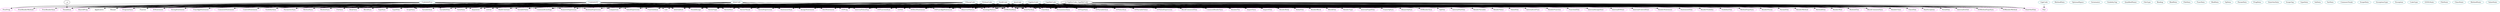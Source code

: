 digraph gool{
CSharpCode	[shape=oval, color=turquoise4, label="CSharpCode"];
CppCode	[shape=oval, color=turquoise4, label="CppCode"];
MethodData	[shape=oval, color=turquoise4, label="MethodData"];
CppSrcCode	[shape=oval, color=turquoise4, label="CppSrcCode"];
CppHdrCode	[shape=oval, color=turquoise4, label="CppHdrCode"];
JavaCode	[shape=oval, color=turquoise4, label="JavaCode"];
JuliaCode	[shape=oval, color=turquoise4, label="JuliaCode"];
OptionalSpace	[shape=oval, color=turquoise4, label="OptionalSpace"];
PythonCode	[shape=oval, color=turquoise4, label="PythonCode"];
SwiftCode	[shape=oval, color=turquoise4, label="SwiftCode"];
Terminator	[shape=oval, color=turquoise4, label="Terminator"];
VisibilityTag	[shape=oval, color=turquoise4, label="VisibilityTag"];
QualifiedName	[shape=oval, color=turquoise4, label="QualifiedName"];
FileType	[shape=oval, color=turquoise4, label="FileType"];
Binding	[shape=oval, color=turquoise4, label="Binding"];
BindData	[shape=oval, color=turquoise4, label="BindData"];
FileData	[shape=oval, color=turquoise4, label="FileData"];
FuncData	[shape=oval, color=turquoise4, label="FuncData"];
ModData	[shape=oval, color=turquoise4, label="ModData"];
OpData	[shape=oval, color=turquoise4, label="OpData"];
ParamData	[shape=oval, color=turquoise4, label="ParamData"];
ProgData	[shape=oval, color=turquoise4, label="ProgData"];
StateVarData	[shape=oval, color=turquoise4, label="StateVarData"];
ScopeTag	[shape=oval, color=turquoise4, label="ScopeTag"];
TypeData	[shape=oval, color=turquoise4, label="TypeData"];
ValData	[shape=oval, color=turquoise4, label="ValData"];
VarData	[shape=oval, color=turquoise4, label="VarData"];
CommonThunk	[shape=oval, color=turquoise4, label="CommonThunk"];
MethodData	[shape=oval, color=turquoise4, label="MethodData"];
ScopeData	[shape=oval, color=turquoise4, label="ScopeData"];
ExceptionType	[shape=oval, color=turquoise4, label="ExceptionType"];
Exception	[shape=oval, color=turquoise4, label="Exception"];
CodeInfoOO	[shape=oval, color=turquoise4, label="CodeInfoOO"];
CodeInfoProc	[shape=oval, color=turquoise4, label="CodeInfoProc"];
CodeType	[shape=oval, color=turquoise4, label="CodeType"];
GOOLState	[shape=oval, color=turquoise4, label="GOOLState"];
FileState	[shape=oval, color=turquoise4, label="FileState"];
ClassState	[shape=oval, color=turquoise4, label="ClassState"];
MethodState	[shape=oval, color=turquoise4, label="MethodState"];
ValueState	[shape=oval, color=turquoise4, label="ValueState"];
Functor	[shape=oval, color=pink, label="Functor"];
Applicative	[shape=oval, color=pink, label="Applicative"];
Monad	[shape=oval, color=pink, label="Monad"];
SharedProg	[shape=oval, color=pink, label="SharedProg"];
OOProg	[shape=oval, color=pink, label="OOProg"];
ProgramSym	[shape=oval, color=pink, label="ProgramSym"];
CommonRenderSym	[shape=oval, color=pink, label="CommonRenderSym"];
OORenderSym	[shape=oval, color=pink, label="OORenderSym"];
FileSym	[shape=oval, color=pink, label="FileSym"];
RenderFile	[shape=oval, color=pink, label="RenderFile"];
ImportSym	[shape=oval, color=pink, label="ImportSym"];
ImportElim	[shape=oval, color=pink, label="ImportElim"];
PermanenceSym	[shape=oval, color=pink, label="PermanenceSym"];
PermElim	[shape=oval, color=pink, label="PermElim"];
BodySym	[shape=oval, color=pink, label="BodySym"];
RenderBody	[shape=oval, color=pink, label="RenderBody"];
BodyElim	[shape=oval, color=pink, label="BodyElim"];
BlockSym	[shape=oval, color=pink, label="BlockSym"];
RenderBlock	[shape=oval, color=pink, label="RenderBlock"];
BlockElim	[shape=oval, color=pink, label="BlockElim"];
TypeSym	[shape=oval, color=pink, label="TypeSym"];
OOTypeSym	[shape=oval, color=pink, label="OOTypeSym"];
TypeElim	[shape=oval, color=pink, label="TypeElim"];
RenderType	[shape=oval, color=pink, label="RenderType"];
InternalTypeElim	[shape=oval, color=pink, label="InternalTypeElim"];
UnaryOpSym	[shape=oval, color=pink, label="UnaryOpSym"];
BinaryOpSym	[shape=oval, color=pink, label="BinaryOpSym"];
OpElim	[shape=oval, color=pink, label="OpElim"];
ScopeSym	[shape=oval, color=pink, label="ScopeSym"];
VariableSym	[shape=oval, color=pink, label="VariableSym"];
OOVariableSym	[shape=oval, color=pink, label="OOVariableSym"];
VariableElim	[shape=oval, color=pink, label="VariableElim"];
InternalVarElim	[shape=oval, color=pink, label="InternalVarElim"];
RenderVariable	[shape=oval, color=pink, label="RenderVariable"];
ValueSym	[shape=oval, color=pink, label="ValueSym"];
OOValueSym	[shape=oval, color=pink, label="OOValueSym"];
Argument	[shape=oval, color=pink, label="Argument"];
Literal	[shape=oval, color=pink, label="Literal"];
MathConstant	[shape=oval, color=pink, label="MathConstant"];
VariableValue	[shape=oval, color=pink, label="VariableValue"];
OOVariableValue	[shape=oval, color=pink, label="OOVariableValue"];
CommandLineArgs	[shape=oval, color=pink, label="CommandLineArgs"];
NumericExpression	[shape=oval, color=pink, label="NumericExpression"];
BooleanExpression	[shape=oval, color=pink, label="BooleanExpression"];
Comparison	[shape=oval, color=pink, label="Comparison"];
ValueExpression	[shape=oval, color=pink, label="ValueExpression"];
OOValueExpression	[shape=oval, color=pink, label="OOValueExpression"];
RenderValue	[shape=oval, color=pink, label="RenderValue"];
ValueElim	[shape=oval, color=pink, label="ValueElim"];
InternalValueExp	[shape=oval, color=pink, label="InternalValueExp"];
FunctionSym	[shape=oval, color=pink, label="FunctionSym"];
OOFunctionSym	[shape=oval, color=pink, label="OOFunctionSym"];
GetSet	[shape=oval, color=pink, label="GetSet"];
List	[shape=oval, color=pink, label="List"];
InternalList	[shape=oval, color=pink, label="InternalList"];
InternalGetSet	[shape=oval, color=pink, label="InternalGetSet"];
InternalListFunc	[shape=oval, color=pink, label="InternalListFunc"];
ThunkSym	[shape=oval, color=pink, label="ThunkSym"];
ThunkAssign	[shape=oval, color=pink, label="ThunkAssign"];
VectorType	[shape=oval, color=pink, label="VectorType"];
VectorDecl	[shape=oval, color=pink, label="VectorDecl"];
VectorThunk	[shape=oval, color=pink, label="VectorThunk"];
VectorExpression	[shape=oval, color=pink, label="VectorExpression"];
RenderFunction	[shape=oval, color=pink, label="RenderFunction"];
FunctionElim	[shape=oval, color=pink, label="FunctionElim"];
InternalAssignStmt	[shape=oval, color=pink, label="InternalAssignStmt"];
InternalIOStmt	[shape=oval, color=pink, label="InternalIOStmt"];
InternalControlStmt	[shape=oval, color=pink, label="InternalControlStmt"];
RenderStatement	[shape=oval, color=pink, label="RenderStatement"];
StatementElim	[shape=oval, color=pink, label="StatementElim"];
StatementSym	[shape=oval, color=pink, label="StatementSym"];
AssignStatement	[shape=oval, color=pink, label="AssignStatement"];
DeclStatement	[shape=oval, color=pink, label="DeclStatement"];
OODeclStatement	[shape=oval, color=pink, label="OODeclStatement"];
IOStatement	[shape=oval, color=pink, label="IOStatement"];
StringStatement	[shape=oval, color=pink, label="StringStatement"];
FuncAppStatement	[shape=oval, color=pink, label="FuncAppStatement"];
OOFuncAppStatement	[shape=oval, color=pink, label="OOFuncAppStatement"];
CommentStatement	[shape=oval, color=pink, label="CommentStatement"];
ControlStatement	[shape=oval, color=pink, label="ControlStatement"];
ObserverPattern	[shape=oval, color=pink, label="ObserverPattern"];
StrategyPattern	[shape=oval, color=pink, label="StrategyPattern"];
VisibilitySym	[shape=oval, color=pink, label="VisibilitySym"];
RenderVisibility	[shape=oval, color=pink, label="RenderVisibility"];
VisibilityElim	[shape=oval, color=pink, label="VisibilityElim"];
MethodTypeSym	[shape=oval, color=pink, label="MethodTypeSym"];
OOMethodTypeSym	[shape=oval, color=pink, label="OOMethodTypeSym"];
ParameterSym	[shape=oval, color=pink, label="ParameterSym"];
RenderParam	[shape=oval, color=pink, label="RenderParam"];
ParamElim	[shape=oval, color=pink, label="ParamElim"];
MethodSym	[shape=oval, color=pink, label="MethodSym"];
OOMethodSym	[shape=oval, color=pink, label="OOMethodSym"];
RenderMethod	[shape=oval, color=pink, label="RenderMethod"];
OORenderMethod	[shape=oval, color=pink, label="OORenderMethod"];
MethodElim	[shape=oval, color=pink, label="MethodElim"];
StateVarSym	[shape=oval, color=pink, label="StateVarSym"];
StateVarElim	[shape=oval, color=pink, label="StateVarElim"];
ClassSym	[shape=oval, color=pink, label="ClassSym"];
RenderClass	[shape=oval, color=pink, label="RenderClass"];
ClassElim	[shape=oval, color=pink, label="ClassElim"];
ModuleSym	[shape=oval, color=pink, label="ModuleSym"];
RenderMod	[shape=oval, color=pink, label="RenderMod"];
ModuleElim	[shape=oval, color=pink, label="ModuleElim"];
BlockCommentSym	[shape=oval, color=pink, label="BlockCommentSym"];
BlockCommentElim	[shape=oval, color=pink, label="BlockCommentElim"];
Pair	[shape=oval, color=pink, label="Pair"];
SharedProg	[shape=oval, color=pink, label="SharedProg"];
OOProg	[shape=oval, color=pink, label="OOProg"];
ProgramSym	[shape=oval, color=pink, label="ProgramSym"];
CommonRenderSym	[shape=oval, color=pink, label="CommonRenderSym"];
FileSym	[shape=oval, color=pink, label="FileSym"];
RenderFile	[shape=oval, color=pink, label="RenderFile"];
ImportSym	[shape=oval, color=pink, label="ImportSym"];
ImportElim	[shape=oval, color=pink, label="ImportElim"];
PermanenceSym	[shape=oval, color=pink, label="PermanenceSym"];
PermElim	[shape=oval, color=pink, label="PermElim"];
BodySym	[shape=oval, color=pink, label="BodySym"];
RenderBody	[shape=oval, color=pink, label="RenderBody"];
BodyElim	[shape=oval, color=pink, label="BodyElim"];
BlockSym	[shape=oval, color=pink, label="BlockSym"];
RenderBlock	[shape=oval, color=pink, label="RenderBlock"];
BlockElim	[shape=oval, color=pink, label="BlockElim"];
TypeSym	[shape=oval, color=pink, label="TypeSym"];
OOTypeSym	[shape=oval, color=pink, label="OOTypeSym"];
TypeElim	[shape=oval, color=pink, label="TypeElim"];
RenderType	[shape=oval, color=pink, label="RenderType"];
InternalTypeElim	[shape=oval, color=pink, label="InternalTypeElim"];
UnaryOpSym	[shape=oval, color=pink, label="UnaryOpSym"];
BinaryOpSym	[shape=oval, color=pink, label="BinaryOpSym"];
OpElim	[shape=oval, color=pink, label="OpElim"];
ScopeSym	[shape=oval, color=pink, label="ScopeSym"];
VariableSym	[shape=oval, color=pink, label="VariableSym"];
OOVariableSym	[shape=oval, color=pink, label="OOVariableSym"];
VariableElim	[shape=oval, color=pink, label="VariableElim"];
InternalVarElim	[shape=oval, color=pink, label="InternalVarElim"];
RenderVariable	[shape=oval, color=pink, label="RenderVariable"];
ValueSym	[shape=oval, color=pink, label="ValueSym"];
OOValueSym	[shape=oval, color=pink, label="OOValueSym"];
Argument	[shape=oval, color=pink, label="Argument"];
Literal	[shape=oval, color=pink, label="Literal"];
MathConstant	[shape=oval, color=pink, label="MathConstant"];
VariableValue	[shape=oval, color=pink, label="VariableValue"];
OOVariableValue	[shape=oval, color=pink, label="OOVariableValue"];
CommandLineArgs	[shape=oval, color=pink, label="CommandLineArgs"];
NumericExpression	[shape=oval, color=pink, label="NumericExpression"];
BooleanExpression	[shape=oval, color=pink, label="BooleanExpression"];
Comparison	[shape=oval, color=pink, label="Comparison"];
ValueExpression	[shape=oval, color=pink, label="ValueExpression"];
OOValueExpression	[shape=oval, color=pink, label="OOValueExpression"];
RenderValue	[shape=oval, color=pink, label="RenderValue"];
ValueElim	[shape=oval, color=pink, label="ValueElim"];
InternalValueExp	[shape=oval, color=pink, label="InternalValueExp"];
FunctionSym	[shape=oval, color=pink, label="FunctionSym"];
OOFunctionSym	[shape=oval, color=pink, label="OOFunctionSym"];
GetSet	[shape=oval, color=pink, label="GetSet"];
List	[shape=oval, color=pink, label="List"];
InternalList	[shape=oval, color=pink, label="InternalList"];
InternalGetSet	[shape=oval, color=pink, label="InternalGetSet"];
InternalListFunc	[shape=oval, color=pink, label="InternalListFunc"];
ThunkSym	[shape=oval, color=pink, label="ThunkSym"];
ThunkAssign	[shape=oval, color=pink, label="ThunkAssign"];
VectorType	[shape=oval, color=pink, label="VectorType"];
VectorDecl	[shape=oval, color=pink, label="VectorDecl"];
VectorThunk	[shape=oval, color=pink, label="VectorThunk"];
VectorExpression	[shape=oval, color=pink, label="VectorExpression"];
RenderFunction	[shape=oval, color=pink, label="RenderFunction"];
FunctionElim	[shape=oval, color=pink, label="FunctionElim"];
InternalAssignStmt	[shape=oval, color=pink, label="InternalAssignStmt"];
InternalIOStmt	[shape=oval, color=pink, label="InternalIOStmt"];
InternalControlStmt	[shape=oval, color=pink, label="InternalControlStmt"];
RenderStatement	[shape=oval, color=pink, label="RenderStatement"];
StatementElim	[shape=oval, color=pink, label="StatementElim"];
StatementSym	[shape=oval, color=pink, label="StatementSym"];
AssignStatement	[shape=oval, color=pink, label="AssignStatement"];
DeclStatement	[shape=oval, color=pink, label="DeclStatement"];
OODeclStatement	[shape=oval, color=pink, label="OODeclStatement"];
IOStatement	[shape=oval, color=pink, label="IOStatement"];
StringStatement	[shape=oval, color=pink, label="StringStatement"];
FuncAppStatement	[shape=oval, color=pink, label="FuncAppStatement"];
OOFuncAppStatement	[shape=oval, color=pink, label="OOFuncAppStatement"];
CommentStatement	[shape=oval, color=pink, label="CommentStatement"];
ControlStatement	[shape=oval, color=pink, label="ControlStatement"];
ObserverPattern	[shape=oval, color=pink, label="ObserverPattern"];
StrategyPattern	[shape=oval, color=pink, label="StrategyPattern"];
VisibilitySym	[shape=oval, color=pink, label="VisibilitySym"];
RenderVisibility	[shape=oval, color=pink, label="RenderVisibility"];
VisibilityElim	[shape=oval, color=pink, label="VisibilityElim"];
MethodTypeSym	[shape=oval, color=pink, label="MethodTypeSym"];
OOMethodTypeSym	[shape=oval, color=pink, label="OOMethodTypeSym"];
ParameterSym	[shape=oval, color=pink, label="ParameterSym"];
RenderParam	[shape=oval, color=pink, label="RenderParam"];
ParamElim	[shape=oval, color=pink, label="ParamElim"];
MethodSym	[shape=oval, color=pink, label="MethodSym"];
OOMethodSym	[shape=oval, color=pink, label="OOMethodSym"];
RenderMethod	[shape=oval, color=pink, label="RenderMethod"];
OORenderMethod	[shape=oval, color=pink, label="OORenderMethod"];
MethodElim	[shape=oval, color=pink, label="MethodElim"];
StateVarSym	[shape=oval, color=pink, label="StateVarSym"];
StateVarElim	[shape=oval, color=pink, label="StateVarElim"];
ClassSym	[shape=oval, color=pink, label="ClassSym"];
RenderClass	[shape=oval, color=pink, label="RenderClass"];
ClassElim	[shape=oval, color=pink, label="ClassElim"];
ModuleSym	[shape=oval, color=pink, label="ModuleSym"];
RenderMod	[shape=oval, color=pink, label="RenderMod"];
ModuleElim	[shape=oval, color=pink, label="ModuleElim"];
BlockCommentSym	[shape=oval, color=pink, label="BlockCommentSym"];
BlockCommentElim	[shape=oval, color=pink, label="BlockCommentElim"];
Functor	[shape=oval, color=pink, label="Functor"];
Applicative	[shape=oval, color=pink, label="Applicative"];
Monad	[shape=oval, color=pink, label="Monad"];
OORenderSym	[shape=oval, color=pink, label="OORenderSym"];
Functor	[shape=oval, color=pink, label="Functor"];
Applicative	[shape=oval, color=pink, label="Applicative"];
Monad	[shape=oval, color=pink, label="Monad"];
SharedProg	[shape=oval, color=pink, label="SharedProg"];
OOProg	[shape=oval, color=pink, label="OOProg"];
ProgramSym	[shape=oval, color=pink, label="ProgramSym"];
CommonRenderSym	[shape=oval, color=pink, label="CommonRenderSym"];
OORenderSym	[shape=oval, color=pink, label="OORenderSym"];
FileSym	[shape=oval, color=pink, label="FileSym"];
RenderFile	[shape=oval, color=pink, label="RenderFile"];
ImportSym	[shape=oval, color=pink, label="ImportSym"];
ImportElim	[shape=oval, color=pink, label="ImportElim"];
PermanenceSym	[shape=oval, color=pink, label="PermanenceSym"];
PermElim	[shape=oval, color=pink, label="PermElim"];
BodySym	[shape=oval, color=pink, label="BodySym"];
RenderBody	[shape=oval, color=pink, label="RenderBody"];
BodyElim	[shape=oval, color=pink, label="BodyElim"];
BlockSym	[shape=oval, color=pink, label="BlockSym"];
RenderBlock	[shape=oval, color=pink, label="RenderBlock"];
BlockElim	[shape=oval, color=pink, label="BlockElim"];
TypeSym	[shape=oval, color=pink, label="TypeSym"];
OOTypeSym	[shape=oval, color=pink, label="OOTypeSym"];
TypeElim	[shape=oval, color=pink, label="TypeElim"];
RenderType	[shape=oval, color=pink, label="RenderType"];
InternalTypeElim	[shape=oval, color=pink, label="InternalTypeElim"];
UnaryOpSym	[shape=oval, color=pink, label="UnaryOpSym"];
BinaryOpSym	[shape=oval, color=pink, label="BinaryOpSym"];
OpElim	[shape=oval, color=pink, label="OpElim"];
ScopeSym	[shape=oval, color=pink, label="ScopeSym"];
VariableSym	[shape=oval, color=pink, label="VariableSym"];
OOVariableSym	[shape=oval, color=pink, label="OOVariableSym"];
VariableElim	[shape=oval, color=pink, label="VariableElim"];
InternalVarElim	[shape=oval, color=pink, label="InternalVarElim"];
RenderVariable	[shape=oval, color=pink, label="RenderVariable"];
ValueSym	[shape=oval, color=pink, label="ValueSym"];
OOValueSym	[shape=oval, color=pink, label="OOValueSym"];
Argument	[shape=oval, color=pink, label="Argument"];
Literal	[shape=oval, color=pink, label="Literal"];
MathConstant	[shape=oval, color=pink, label="MathConstant"];
VariableValue	[shape=oval, color=pink, label="VariableValue"];
OOVariableValue	[shape=oval, color=pink, label="OOVariableValue"];
CommandLineArgs	[shape=oval, color=pink, label="CommandLineArgs"];
NumericExpression	[shape=oval, color=pink, label="NumericExpression"];
BooleanExpression	[shape=oval, color=pink, label="BooleanExpression"];
Comparison	[shape=oval, color=pink, label="Comparison"];
ValueExpression	[shape=oval, color=pink, label="ValueExpression"];
OOValueExpression	[shape=oval, color=pink, label="OOValueExpression"];
RenderValue	[shape=oval, color=pink, label="RenderValue"];
ValueElim	[shape=oval, color=pink, label="ValueElim"];
InternalValueExp	[shape=oval, color=pink, label="InternalValueExp"];
FunctionSym	[shape=oval, color=pink, label="FunctionSym"];
OOFunctionSym	[shape=oval, color=pink, label="OOFunctionSym"];
GetSet	[shape=oval, color=pink, label="GetSet"];
List	[shape=oval, color=pink, label="List"];
InternalList	[shape=oval, color=pink, label="InternalList"];
InternalGetSet	[shape=oval, color=pink, label="InternalGetSet"];
InternalListFunc	[shape=oval, color=pink, label="InternalListFunc"];
ThunkSym	[shape=oval, color=pink, label="ThunkSym"];
ThunkAssign	[shape=oval, color=pink, label="ThunkAssign"];
VectorType	[shape=oval, color=pink, label="VectorType"];
VectorDecl	[shape=oval, color=pink, label="VectorDecl"];
VectorThunk	[shape=oval, color=pink, label="VectorThunk"];
VectorExpression	[shape=oval, color=pink, label="VectorExpression"];
RenderFunction	[shape=oval, color=pink, label="RenderFunction"];
FunctionElim	[shape=oval, color=pink, label="FunctionElim"];
InternalAssignStmt	[shape=oval, color=pink, label="InternalAssignStmt"];
InternalIOStmt	[shape=oval, color=pink, label="InternalIOStmt"];
InternalControlStmt	[shape=oval, color=pink, label="InternalControlStmt"];
RenderStatement	[shape=oval, color=pink, label="RenderStatement"];
StatementElim	[shape=oval, color=pink, label="StatementElim"];
StatementSym	[shape=oval, color=pink, label="StatementSym"];
AssignStatement	[shape=oval, color=pink, label="AssignStatement"];
DeclStatement	[shape=oval, color=pink, label="DeclStatement"];
OODeclStatement	[shape=oval, color=pink, label="OODeclStatement"];
IOStatement	[shape=oval, color=pink, label="IOStatement"];
StringStatement	[shape=oval, color=pink, label="StringStatement"];
FuncAppStatement	[shape=oval, color=pink, label="FuncAppStatement"];
OOFuncAppStatement	[shape=oval, color=pink, label="OOFuncAppStatement"];
CommentStatement	[shape=oval, color=pink, label="CommentStatement"];
ControlStatement	[shape=oval, color=pink, label="ControlStatement"];
ObserverPattern	[shape=oval, color=pink, label="ObserverPattern"];
StrategyPattern	[shape=oval, color=pink, label="StrategyPattern"];
VisibilitySym	[shape=oval, color=pink, label="VisibilitySym"];
RenderVisibility	[shape=oval, color=pink, label="RenderVisibility"];
VisibilityElim	[shape=oval, color=pink, label="VisibilityElim"];
MethodTypeSym	[shape=oval, color=pink, label="MethodTypeSym"];
OOMethodTypeSym	[shape=oval, color=pink, label="OOMethodTypeSym"];
ParameterSym	[shape=oval, color=pink, label="ParameterSym"];
RenderParam	[shape=oval, color=pink, label="RenderParam"];
ParamElim	[shape=oval, color=pink, label="ParamElim"];
MethodSym	[shape=oval, color=pink, label="MethodSym"];
OOMethodSym	[shape=oval, color=pink, label="OOMethodSym"];
RenderMethod	[shape=oval, color=pink, label="RenderMethod"];
OORenderMethod	[shape=oval, color=pink, label="OORenderMethod"];
MethodElim	[shape=oval, color=pink, label="MethodElim"];
StateVarSym	[shape=oval, color=pink, label="StateVarSym"];
StateVarElim	[shape=oval, color=pink, label="StateVarElim"];
ClassSym	[shape=oval, color=pink, label="ClassSym"];
RenderClass	[shape=oval, color=pink, label="RenderClass"];
ClassElim	[shape=oval, color=pink, label="ClassElim"];
ModuleSym	[shape=oval, color=pink, label="ModuleSym"];
RenderMod	[shape=oval, color=pink, label="RenderMod"];
ModuleElim	[shape=oval, color=pink, label="ModuleElim"];
BlockCommentSym	[shape=oval, color=pink, label="BlockCommentSym"];
BlockCommentElim	[shape=oval, color=pink, label="BlockCommentElim"];
HasException	[shape=oval, color=pink, label="HasException"];
Applicative	[shape=oval, color=pink, label="Applicative"];
Monad	[shape=oval, color=pink, label="Monad"];
SharedProg	[shape=oval, color=pink, label="SharedProg"];
ProcProg	[shape=oval, color=pink, label="ProcProg"];
ProgramSym	[shape=oval, color=pink, label="ProgramSym"];
CommonRenderSym	[shape=oval, color=pink, label="CommonRenderSym"];
ProcRenderSym	[shape=oval, color=pink, label="ProcRenderSym"];
FileSym	[shape=oval, color=pink, label="FileSym"];
RenderFile	[shape=oval, color=pink, label="RenderFile"];
ImportSym	[shape=oval, color=pink, label="ImportSym"];
ImportElim	[shape=oval, color=pink, label="ImportElim"];
BodySym	[shape=oval, color=pink, label="BodySym"];
RenderBody	[shape=oval, color=pink, label="RenderBody"];
BodyElim	[shape=oval, color=pink, label="BodyElim"];
BlockSym	[shape=oval, color=pink, label="BlockSym"];
RenderBlock	[shape=oval, color=pink, label="RenderBlock"];
BlockElim	[shape=oval, color=pink, label="BlockElim"];
TypeSym	[shape=oval, color=pink, label="TypeSym"];
TypeElim	[shape=oval, color=pink, label="TypeElim"];
RenderType	[shape=oval, color=pink, label="RenderType"];
InternalTypeElim	[shape=oval, color=pink, label="InternalTypeElim"];
UnaryOpSym	[shape=oval, color=pink, label="UnaryOpSym"];
BinaryOpSym	[shape=oval, color=pink, label="BinaryOpSym"];
OpElim	[shape=oval, color=pink, label="OpElim"];
ScopeSym	[shape=oval, color=pink, label="ScopeSym"];
VariableSym	[shape=oval, color=pink, label="VariableSym"];
VariableElim	[shape=oval, color=pink, label="VariableElim"];
InternalVarElim	[shape=oval, color=pink, label="InternalVarElim"];
RenderVariable	[shape=oval, color=pink, label="RenderVariable"];
ValueSym	[shape=oval, color=pink, label="ValueSym"];
Argument	[shape=oval, color=pink, label="Argument"];
Literal	[shape=oval, color=pink, label="Literal"];
MathConstant	[shape=oval, color=pink, label="MathConstant"];
VariableValue	[shape=oval, color=pink, label="VariableValue"];
CommandLineArgs	[shape=oval, color=pink, label="CommandLineArgs"];
NumericExpression	[shape=oval, color=pink, label="NumericExpression"];
BooleanExpression	[shape=oval, color=pink, label="BooleanExpression"];
Comparison	[shape=oval, color=pink, label="Comparison"];
ValueExpression	[shape=oval, color=pink, label="ValueExpression"];
RenderValue	[shape=oval, color=pink, label="RenderValue"];
ValueElim	[shape=oval, color=pink, label="ValueElim"];
List	[shape=oval, color=pink, label="List"];
InternalList	[shape=oval, color=pink, label="InternalList"];
InternalListFunc	[shape=oval, color=pink, label="InternalListFunc"];
ThunkSym	[shape=oval, color=pink, label="ThunkSym"];
ThunkAssign	[shape=oval, color=pink, label="ThunkAssign"];
VectorType	[shape=oval, color=pink, label="VectorType"];
VectorDecl	[shape=oval, color=pink, label="VectorDecl"];
VectorThunk	[shape=oval, color=pink, label="VectorThunk"];
VectorExpression	[shape=oval, color=pink, label="VectorExpression"];
RenderFunction	[shape=oval, color=pink, label="RenderFunction"];
FunctionElim	[shape=oval, color=pink, label="FunctionElim"];
InternalAssignStmt	[shape=oval, color=pink, label="InternalAssignStmt"];
InternalIOStmt	[shape=oval, color=pink, label="InternalIOStmt"];
InternalControlStmt	[shape=oval, color=pink, label="InternalControlStmt"];
RenderStatement	[shape=oval, color=pink, label="RenderStatement"];
StatementElim	[shape=oval, color=pink, label="StatementElim"];
StatementSym	[shape=oval, color=pink, label="StatementSym"];
AssignStatement	[shape=oval, color=pink, label="AssignStatement"];
DeclStatement	[shape=oval, color=pink, label="DeclStatement"];
IOStatement	[shape=oval, color=pink, label="IOStatement"];
StringStatement	[shape=oval, color=pink, label="StringStatement"];
FunctionSym	[shape=oval, color=pink, label="FunctionSym"];
FuncAppStatement	[shape=oval, color=pink, label="FuncAppStatement"];
CommentStatement	[shape=oval, color=pink, label="CommentStatement"];
ControlStatement	[shape=oval, color=pink, label="ControlStatement"];
VisibilitySym	[shape=oval, color=pink, label="VisibilitySym"];
RenderVisibility	[shape=oval, color=pink, label="RenderVisibility"];
VisibilityElim	[shape=oval, color=pink, label="VisibilityElim"];
MethodTypeSym	[shape=oval, color=pink, label="MethodTypeSym"];
ParameterSym	[shape=oval, color=pink, label="ParameterSym"];
RenderParam	[shape=oval, color=pink, label="RenderParam"];
ParamElim	[shape=oval, color=pink, label="ParamElim"];
MethodSym	[shape=oval, color=pink, label="MethodSym"];
RenderMethod	[shape=oval, color=pink, label="RenderMethod"];
ProcRenderMethod	[shape=oval, color=pink, label="ProcRenderMethod"];
MethodElim	[shape=oval, color=pink, label="MethodElim"];
ModuleSym	[shape=oval, color=pink, label="ModuleSym"];
RenderMod	[shape=oval, color=pink, label="RenderMod"];
ModuleElim	[shape=oval, color=pink, label="ModuleElim"];
BlockCommentSym	[shape=oval, color=pink, label="BlockCommentSym"];
BlockCommentElim	[shape=oval, color=pink, label="BlockCommentElim"];
Functor	[shape=oval, color=pink, label="Functor"];
Applicative	[shape=oval, color=pink, label="Applicative"];
Monad	[shape=oval, color=pink, label="Monad"];
SharedProg	[shape=oval, color=pink, label="SharedProg"];
OOProg	[shape=oval, color=pink, label="OOProg"];
ProgramSym	[shape=oval, color=pink, label="ProgramSym"];
CommonRenderSym	[shape=oval, color=pink, label="CommonRenderSym"];
OORenderSym	[shape=oval, color=pink, label="OORenderSym"];
FileSym	[shape=oval, color=pink, label="FileSym"];
RenderFile	[shape=oval, color=pink, label="RenderFile"];
ImportSym	[shape=oval, color=pink, label="ImportSym"];
ImportElim	[shape=oval, color=pink, label="ImportElim"];
PermanenceSym	[shape=oval, color=pink, label="PermanenceSym"];
PermElim	[shape=oval, color=pink, label="PermElim"];
BodySym	[shape=oval, color=pink, label="BodySym"];
RenderBody	[shape=oval, color=pink, label="RenderBody"];
BodyElim	[shape=oval, color=pink, label="BodyElim"];
BlockSym	[shape=oval, color=pink, label="BlockSym"];
RenderBlock	[shape=oval, color=pink, label="RenderBlock"];
BlockElim	[shape=oval, color=pink, label="BlockElim"];
TypeSym	[shape=oval, color=pink, label="TypeSym"];
OOTypeSym	[shape=oval, color=pink, label="OOTypeSym"];
TypeElim	[shape=oval, color=pink, label="TypeElim"];
RenderType	[shape=oval, color=pink, label="RenderType"];
InternalTypeElim	[shape=oval, color=pink, label="InternalTypeElim"];
UnaryOpSym	[shape=oval, color=pink, label="UnaryOpSym"];
BinaryOpSym	[shape=oval, color=pink, label="BinaryOpSym"];
OpElim	[shape=oval, color=pink, label="OpElim"];
ScopeSym	[shape=oval, color=pink, label="ScopeSym"];
VariableSym	[shape=oval, color=pink, label="VariableSym"];
OOVariableSym	[shape=oval, color=pink, label="OOVariableSym"];
VariableElim	[shape=oval, color=pink, label="VariableElim"];
InternalVarElim	[shape=oval, color=pink, label="InternalVarElim"];
RenderVariable	[shape=oval, color=pink, label="RenderVariable"];
ValueSym	[shape=oval, color=pink, label="ValueSym"];
OOValueSym	[shape=oval, color=pink, label="OOValueSym"];
Argument	[shape=oval, color=pink, label="Argument"];
Literal	[shape=oval, color=pink, label="Literal"];
MathConstant	[shape=oval, color=pink, label="MathConstant"];
VariableValue	[shape=oval, color=pink, label="VariableValue"];
OOVariableValue	[shape=oval, color=pink, label="OOVariableValue"];
CommandLineArgs	[shape=oval, color=pink, label="CommandLineArgs"];
NumericExpression	[shape=oval, color=pink, label="NumericExpression"];
BooleanExpression	[shape=oval, color=pink, label="BooleanExpression"];
Comparison	[shape=oval, color=pink, label="Comparison"];
ValueExpression	[shape=oval, color=pink, label="ValueExpression"];
OOValueExpression	[shape=oval, color=pink, label="OOValueExpression"];
RenderValue	[shape=oval, color=pink, label="RenderValue"];
ValueElim	[shape=oval, color=pink, label="ValueElim"];
InternalValueExp	[shape=oval, color=pink, label="InternalValueExp"];
FunctionSym	[shape=oval, color=pink, label="FunctionSym"];
OOFunctionSym	[shape=oval, color=pink, label="OOFunctionSym"];
GetSet	[shape=oval, color=pink, label="GetSet"];
List	[shape=oval, color=pink, label="List"];
InternalList	[shape=oval, color=pink, label="InternalList"];
InternalGetSet	[shape=oval, color=pink, label="InternalGetSet"];
InternalListFunc	[shape=oval, color=pink, label="InternalListFunc"];
ThunkSym	[shape=oval, color=pink, label="ThunkSym"];
ThunkAssign	[shape=oval, color=pink, label="ThunkAssign"];
VectorType	[shape=oval, color=pink, label="VectorType"];
VectorDecl	[shape=oval, color=pink, label="VectorDecl"];
VectorThunk	[shape=oval, color=pink, label="VectorThunk"];
VectorExpression	[shape=oval, color=pink, label="VectorExpression"];
RenderFunction	[shape=oval, color=pink, label="RenderFunction"];
FunctionElim	[shape=oval, color=pink, label="FunctionElim"];
InternalAssignStmt	[shape=oval, color=pink, label="InternalAssignStmt"];
InternalIOStmt	[shape=oval, color=pink, label="InternalIOStmt"];
InternalControlStmt	[shape=oval, color=pink, label="InternalControlStmt"];
RenderStatement	[shape=oval, color=pink, label="RenderStatement"];
StatementElim	[shape=oval, color=pink, label="StatementElim"];
StatementSym	[shape=oval, color=pink, label="StatementSym"];
AssignStatement	[shape=oval, color=pink, label="AssignStatement"];
DeclStatement	[shape=oval, color=pink, label="DeclStatement"];
OODeclStatement	[shape=oval, color=pink, label="OODeclStatement"];
IOStatement	[shape=oval, color=pink, label="IOStatement"];
StringStatement	[shape=oval, color=pink, label="StringStatement"];
FuncAppStatement	[shape=oval, color=pink, label="FuncAppStatement"];
OOFuncAppStatement	[shape=oval, color=pink, label="OOFuncAppStatement"];
CommentStatement	[shape=oval, color=pink, label="CommentStatement"];
ControlStatement	[shape=oval, color=pink, label="ControlStatement"];
ObserverPattern	[shape=oval, color=pink, label="ObserverPattern"];
StrategyPattern	[shape=oval, color=pink, label="StrategyPattern"];
VisibilitySym	[shape=oval, color=pink, label="VisibilitySym"];
RenderVisibility	[shape=oval, color=pink, label="RenderVisibility"];
VisibilityElim	[shape=oval, color=pink, label="VisibilityElim"];
MethodTypeSym	[shape=oval, color=pink, label="MethodTypeSym"];
OOMethodTypeSym	[shape=oval, color=pink, label="OOMethodTypeSym"];
ParameterSym	[shape=oval, color=pink, label="ParameterSym"];
RenderParam	[shape=oval, color=pink, label="RenderParam"];
ParamElim	[shape=oval, color=pink, label="ParamElim"];
MethodSym	[shape=oval, color=pink, label="MethodSym"];
OOMethodSym	[shape=oval, color=pink, label="OOMethodSym"];
RenderMethod	[shape=oval, color=pink, label="RenderMethod"];
OORenderMethod	[shape=oval, color=pink, label="OORenderMethod"];
MethodElim	[shape=oval, color=pink, label="MethodElim"];
StateVarSym	[shape=oval, color=pink, label="StateVarSym"];
StateVarElim	[shape=oval, color=pink, label="StateVarElim"];
ClassSym	[shape=oval, color=pink, label="ClassSym"];
RenderClass	[shape=oval, color=pink, label="RenderClass"];
ClassElim	[shape=oval, color=pink, label="ClassElim"];
ModuleSym	[shape=oval, color=pink, label="ModuleSym"];
RenderMod	[shape=oval, color=pink, label="RenderMod"];
ModuleElim	[shape=oval, color=pink, label="ModuleElim"];
BlockCommentSym	[shape=oval, color=pink, label="BlockCommentSym"];
BlockCommentElim	[shape=oval, color=pink, label="BlockCommentElim"];
Functor	[shape=oval, color=pink, label="Functor"];
Applicative	[shape=oval, color=pink, label="Applicative"];
Monad	[shape=oval, color=pink, label="Monad"];
SharedProg	[shape=oval, color=pink, label="SharedProg"];
OOProg	[shape=oval, color=pink, label="OOProg"];
ProgramSym	[shape=oval, color=pink, label="ProgramSym"];
CommonRenderSym	[shape=oval, color=pink, label="CommonRenderSym"];
OORenderSym	[shape=oval, color=pink, label="OORenderSym"];
FileSym	[shape=oval, color=pink, label="FileSym"];
RenderFile	[shape=oval, color=pink, label="RenderFile"];
ImportSym	[shape=oval, color=pink, label="ImportSym"];
ImportElim	[shape=oval, color=pink, label="ImportElim"];
PermanenceSym	[shape=oval, color=pink, label="PermanenceSym"];
PermElim	[shape=oval, color=pink, label="PermElim"];
BodySym	[shape=oval, color=pink, label="BodySym"];
RenderBody	[shape=oval, color=pink, label="RenderBody"];
BodyElim	[shape=oval, color=pink, label="BodyElim"];
BlockSym	[shape=oval, color=pink, label="BlockSym"];
RenderBlock	[shape=oval, color=pink, label="RenderBlock"];
BlockElim	[shape=oval, color=pink, label="BlockElim"];
TypeSym	[shape=oval, color=pink, label="TypeSym"];
OOTypeSym	[shape=oval, color=pink, label="OOTypeSym"];
TypeElim	[shape=oval, color=pink, label="TypeElim"];
RenderType	[shape=oval, color=pink, label="RenderType"];
InternalTypeElim	[shape=oval, color=pink, label="InternalTypeElim"];
UnaryOpSym	[shape=oval, color=pink, label="UnaryOpSym"];
BinaryOpSym	[shape=oval, color=pink, label="BinaryOpSym"];
OpElim	[shape=oval, color=pink, label="OpElim"];
ScopeSym	[shape=oval, color=pink, label="ScopeSym"];
VariableSym	[shape=oval, color=pink, label="VariableSym"];
OOVariableSym	[shape=oval, color=pink, label="OOVariableSym"];
VariableElim	[shape=oval, color=pink, label="VariableElim"];
InternalVarElim	[shape=oval, color=pink, label="InternalVarElim"];
RenderVariable	[shape=oval, color=pink, label="RenderVariable"];
ValueSym	[shape=oval, color=pink, label="ValueSym"];
OOValueSym	[shape=oval, color=pink, label="OOValueSym"];
Argument	[shape=oval, color=pink, label="Argument"];
Literal	[shape=oval, color=pink, label="Literal"];
MathConstant	[shape=oval, color=pink, label="MathConstant"];
VariableValue	[shape=oval, color=pink, label="VariableValue"];
OOVariableValue	[shape=oval, color=pink, label="OOVariableValue"];
CommandLineArgs	[shape=oval, color=pink, label="CommandLineArgs"];
NumericExpression	[shape=oval, color=pink, label="NumericExpression"];
BooleanExpression	[shape=oval, color=pink, label="BooleanExpression"];
Comparison	[shape=oval, color=pink, label="Comparison"];
ValueExpression	[shape=oval, color=pink, label="ValueExpression"];
OOValueExpression	[shape=oval, color=pink, label="OOValueExpression"];
RenderValue	[shape=oval, color=pink, label="RenderValue"];
ValueElim	[shape=oval, color=pink, label="ValueElim"];
InternalValueExp	[shape=oval, color=pink, label="InternalValueExp"];
FunctionSym	[shape=oval, color=pink, label="FunctionSym"];
OOFunctionSym	[shape=oval, color=pink, label="OOFunctionSym"];
GetSet	[shape=oval, color=pink, label="GetSet"];
List	[shape=oval, color=pink, label="List"];
InternalList	[shape=oval, color=pink, label="InternalList"];
InternalGetSet	[shape=oval, color=pink, label="InternalGetSet"];
InternalListFunc	[shape=oval, color=pink, label="InternalListFunc"];
ThunkSym	[shape=oval, color=pink, label="ThunkSym"];
ThunkAssign	[shape=oval, color=pink, label="ThunkAssign"];
VectorType	[shape=oval, color=pink, label="VectorType"];
VectorDecl	[shape=oval, color=pink, label="VectorDecl"];
VectorThunk	[shape=oval, color=pink, label="VectorThunk"];
VectorExpression	[shape=oval, color=pink, label="VectorExpression"];
RenderFunction	[shape=oval, color=pink, label="RenderFunction"];
FunctionElim	[shape=oval, color=pink, label="FunctionElim"];
InternalAssignStmt	[shape=oval, color=pink, label="InternalAssignStmt"];
InternalIOStmt	[shape=oval, color=pink, label="InternalIOStmt"];
InternalControlStmt	[shape=oval, color=pink, label="InternalControlStmt"];
RenderStatement	[shape=oval, color=pink, label="RenderStatement"];
StatementElim	[shape=oval, color=pink, label="StatementElim"];
StatementSym	[shape=oval, color=pink, label="StatementSym"];
AssignStatement	[shape=oval, color=pink, label="AssignStatement"];
DeclStatement	[shape=oval, color=pink, label="DeclStatement"];
OODeclStatement	[shape=oval, color=pink, label="OODeclStatement"];
IOStatement	[shape=oval, color=pink, label="IOStatement"];
StringStatement	[shape=oval, color=pink, label="StringStatement"];
FuncAppStatement	[shape=oval, color=pink, label="FuncAppStatement"];
OOFuncAppStatement	[shape=oval, color=pink, label="OOFuncAppStatement"];
CommentStatement	[shape=oval, color=pink, label="CommentStatement"];
ControlStatement	[shape=oval, color=pink, label="ControlStatement"];
ObserverPattern	[shape=oval, color=pink, label="ObserverPattern"];
StrategyPattern	[shape=oval, color=pink, label="StrategyPattern"];
VisibilitySym	[shape=oval, color=pink, label="VisibilitySym"];
RenderVisibility	[shape=oval, color=pink, label="RenderVisibility"];
VisibilityElim	[shape=oval, color=pink, label="VisibilityElim"];
MethodTypeSym	[shape=oval, color=pink, label="MethodTypeSym"];
OOMethodTypeSym	[shape=oval, color=pink, label="OOMethodTypeSym"];
ParameterSym	[shape=oval, color=pink, label="ParameterSym"];
RenderParam	[shape=oval, color=pink, label="RenderParam"];
ParamElim	[shape=oval, color=pink, label="ParamElim"];
MethodSym	[shape=oval, color=pink, label="MethodSym"];
OOMethodSym	[shape=oval, color=pink, label="OOMethodSym"];
RenderMethod	[shape=oval, color=pink, label="RenderMethod"];
OORenderMethod	[shape=oval, color=pink, label="OORenderMethod"];
MethodElim	[shape=oval, color=pink, label="MethodElim"];
StateVarSym	[shape=oval, color=pink, label="StateVarSym"];
StateVarElim	[shape=oval, color=pink, label="StateVarElim"];
ClassSym	[shape=oval, color=pink, label="ClassSym"];
RenderClass	[shape=oval, color=pink, label="RenderClass"];
ClassElim	[shape=oval, color=pink, label="ClassElim"];
ModuleSym	[shape=oval, color=pink, label="ModuleSym"];
RenderMod	[shape=oval, color=pink, label="RenderMod"];
ModuleElim	[shape=oval, color=pink, label="ModuleElim"];
BlockCommentSym	[shape=oval, color=pink, label="BlockCommentSym"];
BlockCommentElim	[shape=oval, color=pink, label="BlockCommentElim"];
Functor	[shape=oval, color=pink, label="Functor"];
Applicative	[shape=oval, color=pink, label="Applicative"];
Monad	[shape=oval, color=pink, label="Monad"];
SharedProg	[shape=oval, color=pink, label="SharedProg"];
OOProg	[shape=oval, color=pink, label="OOProg"];
ProgramSym	[shape=oval, color=pink, label="ProgramSym"];
FileSym	[shape=oval, color=pink, label="FileSym"];
PermanenceSym	[shape=oval, color=pink, label="PermanenceSym"];
BodySym	[shape=oval, color=pink, label="BodySym"];
BlockSym	[shape=oval, color=pink, label="BlockSym"];
TypeSym	[shape=oval, color=pink, label="TypeSym"];
OOTypeSym	[shape=oval, color=pink, label="OOTypeSym"];
TypeElim	[shape=oval, color=pink, label="TypeElim"];
ScopeSym	[shape=oval, color=pink, label="ScopeSym"];
VariableSym	[shape=oval, color=pink, label="VariableSym"];
OOVariableSym	[shape=oval, color=pink, label="OOVariableSym"];
VariableElim	[shape=oval, color=pink, label="VariableElim"];
ValueSym	[shape=oval, color=pink, label="ValueSym"];
OOValueSym	[shape=oval, color=pink, label="OOValueSym"];
Argument	[shape=oval, color=pink, label="Argument"];
Literal	[shape=oval, color=pink, label="Literal"];
MathConstant	[shape=oval, color=pink, label="MathConstant"];
VariableValue	[shape=oval, color=pink, label="VariableValue"];
OOVariableValue	[shape=oval, color=pink, label="OOVariableValue"];
CommandLineArgs	[shape=oval, color=pink, label="CommandLineArgs"];
NumericExpression	[shape=oval, color=pink, label="NumericExpression"];
BooleanExpression	[shape=oval, color=pink, label="BooleanExpression"];
Comparison	[shape=oval, color=pink, label="Comparison"];
ValueExpression	[shape=oval, color=pink, label="ValueExpression"];
OOValueExpression	[shape=oval, color=pink, label="OOValueExpression"];
InternalValueExp	[shape=oval, color=pink, label="InternalValueExp"];
FunctionSym	[shape=oval, color=pink, label="FunctionSym"];
OOFunctionSym	[shape=oval, color=pink, label="OOFunctionSym"];
GetSet	[shape=oval, color=pink, label="GetSet"];
List	[shape=oval, color=pink, label="List"];
InternalList	[shape=oval, color=pink, label="InternalList"];
ThunkSym	[shape=oval, color=pink, label="ThunkSym"];
ThunkAssign	[shape=oval, color=pink, label="ThunkAssign"];
VectorType	[shape=oval, color=pink, label="VectorType"];
VectorDecl	[shape=oval, color=pink, label="VectorDecl"];
VectorThunk	[shape=oval, color=pink, label="VectorThunk"];
VectorExpression	[shape=oval, color=pink, label="VectorExpression"];
StatementSym	[shape=oval, color=pink, label="StatementSym"];
AssignStatement	[shape=oval, color=pink, label="AssignStatement"];
DeclStatement	[shape=oval, color=pink, label="DeclStatement"];
OODeclStatement	[shape=oval, color=pink, label="OODeclStatement"];
IOStatement	[shape=oval, color=pink, label="IOStatement"];
StringStatement	[shape=oval, color=pink, label="StringStatement"];
FuncAppStatement	[shape=oval, color=pink, label="FuncAppStatement"];
OOFuncAppStatement	[shape=oval, color=pink, label="OOFuncAppStatement"];
CommentStatement	[shape=oval, color=pink, label="CommentStatement"];
ControlStatement	[shape=oval, color=pink, label="ControlStatement"];
ObserverPattern	[shape=oval, color=pink, label="ObserverPattern"];
StrategyPattern	[shape=oval, color=pink, label="StrategyPattern"];
VisibilitySym	[shape=oval, color=pink, label="VisibilitySym"];
ParameterSym	[shape=oval, color=pink, label="ParameterSym"];
MethodSym	[shape=oval, color=pink, label="MethodSym"];
OOMethodSym	[shape=oval, color=pink, label="OOMethodSym"];
StateVarSym	[shape=oval, color=pink, label="StateVarSym"];
ClassSym	[shape=oval, color=pink, label="ClassSym"];
ModuleSym	[shape=oval, color=pink, label="ModuleSym"];
Functor	[shape=oval, color=pink, label="Functor"];
Applicative	[shape=oval, color=pink, label="Applicative"];
Monad	[shape=oval, color=pink, label="Monad"];
SharedProg	[shape=oval, color=pink, label="SharedProg"];
ProcProg	[shape=oval, color=pink, label="ProcProg"];
ProgramSym	[shape=oval, color=pink, label="ProgramSym"];
FileSym	[shape=oval, color=pink, label="FileSym"];
BodySym	[shape=oval, color=pink, label="BodySym"];
BlockSym	[shape=oval, color=pink, label="BlockSym"];
TypeSym	[shape=oval, color=pink, label="TypeSym"];
TypeElim	[shape=oval, color=pink, label="TypeElim"];
ScopeSym	[shape=oval, color=pink, label="ScopeSym"];
VariableSym	[shape=oval, color=pink, label="VariableSym"];
VariableElim	[shape=oval, color=pink, label="VariableElim"];
ValueSym	[shape=oval, color=pink, label="ValueSym"];
Argument	[shape=oval, color=pink, label="Argument"];
Literal	[shape=oval, color=pink, label="Literal"];
MathConstant	[shape=oval, color=pink, label="MathConstant"];
VariableValue	[shape=oval, color=pink, label="VariableValue"];
CommandLineArgs	[shape=oval, color=pink, label="CommandLineArgs"];
NumericExpression	[shape=oval, color=pink, label="NumericExpression"];
BooleanExpression	[shape=oval, color=pink, label="BooleanExpression"];
Comparison	[shape=oval, color=pink, label="Comparison"];
ValueExpression	[shape=oval, color=pink, label="ValueExpression"];
FunctionSym	[shape=oval, color=pink, label="FunctionSym"];
List	[shape=oval, color=pink, label="List"];
InternalList	[shape=oval, color=pink, label="InternalList"];
ThunkSym	[shape=oval, color=pink, label="ThunkSym"];
ThunkAssign	[shape=oval, color=pink, label="ThunkAssign"];
VectorType	[shape=oval, color=pink, label="VectorType"];
VectorDecl	[shape=oval, color=pink, label="VectorDecl"];
VectorThunk	[shape=oval, color=pink, label="VectorThunk"];
VectorExpression	[shape=oval, color=pink, label="VectorExpression"];
StatementSym	[shape=oval, color=pink, label="StatementSym"];
AssignStatement	[shape=oval, color=pink, label="AssignStatement"];
DeclStatement	[shape=oval, color=pink, label="DeclStatement"];
IOStatement	[shape=oval, color=pink, label="IOStatement"];
StringStatement	[shape=oval, color=pink, label="StringStatement"];
FuncAppStatement	[shape=oval, color=pink, label="FuncAppStatement"];
CommentStatement	[shape=oval, color=pink, label="CommentStatement"];
ControlStatement	[shape=oval, color=pink, label="ControlStatement"];
VisibilitySym	[shape=oval, color=pink, label="VisibilitySym"];
ParameterSym	[shape=oval, color=pink, label="ParameterSym"];
MethodSym	[shape=oval, color=pink, label="MethodSym"];
ModuleSym	[shape=oval, color=pink, label="ModuleSym"];
Pair	[shape=oval, color=magenta, label="Pair"];
HasException	[shape=oval, color=magenta, label="HasException"];
SharedProg	[shape=oval, color=magenta, label="SharedProg"];
BodySym	[shape=oval, color=magenta, label="BodySym"];
BlockSym	[shape=oval, color=magenta, label="BlockSym"];
TypeSym	[shape=oval, color=magenta, label="TypeSym"];
TypeElim	[shape=oval, color=magenta, label="TypeElim"];
ScopeSym	[shape=oval, color=magenta, label="ScopeSym"];
VariableSym	[shape=oval, color=magenta, label="VariableSym"];
VariableElim	[shape=oval, color=magenta, label="VariableElim"];
ValueSym	[shape=oval, color=magenta, label="ValueSym"];
Argument	[shape=oval, color=magenta, label="Argument"];
Literal	[shape=oval, color=magenta, label="Literal"];
MathConstant	[shape=oval, color=magenta, label="MathConstant"];
VariableValue	[shape=oval, color=magenta, label="VariableValue"];
CommandLineArgs	[shape=oval, color=magenta, label="CommandLineArgs"];
NumericExpression	[shape=oval, color=magenta, label="NumericExpression"];
BooleanExpression	[shape=oval, color=magenta, label="BooleanExpression"];
Comparison	[shape=oval, color=magenta, label="Comparison"];
ValueExpression	[shape=oval, color=magenta, label="ValueExpression"];
List	[shape=oval, color=magenta, label="List"];
InternalList	[shape=oval, color=magenta, label="InternalList"];
ThunkSym	[shape=oval, color=magenta, label="ThunkSym"];
ThunkAssign	[shape=oval, color=magenta, label="ThunkAssign"];
VectorType	[shape=oval, color=magenta, label="VectorType"];
VectorDecl	[shape=oval, color=magenta, label="VectorDecl"];
VectorThunk	[shape=oval, color=magenta, label="VectorThunk"];
VectorExpression	[shape=oval, color=magenta, label="VectorExpression"];
StatementSym	[shape=oval, color=magenta, label="StatementSym"];
AssignStatement	[shape=oval, color=magenta, label="AssignStatement"];
DeclStatement	[shape=oval, color=magenta, label="DeclStatement"];
IOStatement	[shape=oval, color=magenta, label="IOStatement"];
StringStatement	[shape=oval, color=magenta, label="StringStatement"];
FunctionSym	[shape=oval, color=magenta, label="FunctionSym"];
FuncAppStatement	[shape=oval, color=magenta, label="FuncAppStatement"];
CommentStatement	[shape=oval, color=magenta, label="CommentStatement"];
ControlStatement	[shape=oval, color=magenta, label="ControlStatement"];
VisibilitySym	[shape=oval, color=magenta, label="VisibilitySym"];
ParameterSym	[shape=oval, color=magenta, label="ParameterSym"];
MethodSym	[shape=oval, color=magenta, label="MethodSym"];
OOProg	[shape=oval, color=magenta, label="OOProg"];
ProgramSym	[shape=oval, color=magenta, label="ProgramSym"];
FileSym	[shape=oval, color=magenta, label="FileSym"];
ModuleSym	[shape=oval, color=magenta, label="ModuleSym"];
ClassSym	[shape=oval, color=magenta, label="ClassSym"];
OOMethodSym	[shape=oval, color=magenta, label="OOMethodSym"];
StateVarSym	[shape=oval, color=magenta, label="StateVarSym"];
PermanenceSym	[shape=oval, color=magenta, label="PermanenceSym"];
OOTypeSym	[shape=oval, color=magenta, label="OOTypeSym"];
OOValueSym	[shape=oval, color=magenta, label="OOValueSym"];
OOVariableSym	[shape=oval, color=magenta, label="OOVariableSym"];
OOVariableValue	[shape=oval, color=magenta, label="OOVariableValue"];
OOValueExpression	[shape=oval, color=magenta, label="OOValueExpression"];
InternalValueExp	[shape=oval, color=magenta, label="InternalValueExp"];
OODeclStatement	[shape=oval, color=magenta, label="OODeclStatement"];
OOFuncAppStatement	[shape=oval, color=magenta, label="OOFuncAppStatement"];
ObserverPattern	[shape=oval, color=magenta, label="ObserverPattern"];
StrategyPattern	[shape=oval, color=magenta, label="StrategyPattern"];
OOFunctionSym	[shape=oval, color=magenta, label="OOFunctionSym"];
GetSet	[shape=oval, color=magenta, label="GetSet"];
ProcProg	[shape=oval, color=magenta, label="ProcProg"];
ProgramSym	[shape=oval, color=magenta, label="ProgramSym"];
FileSym	[shape=oval, color=magenta, label="FileSym"];
ModuleSym	[shape=oval, color=magenta, label="ModuleSym"];
CommonRenderSym	[shape=oval, color=magenta, label="CommonRenderSym"];
ImportSym	[shape=oval, color=magenta, label="ImportSym"];
ImportElim	[shape=oval, color=magenta, label="ImportElim"];
RenderBody	[shape=oval, color=magenta, label="RenderBody"];
BodyElim	[shape=oval, color=magenta, label="BodyElim"];
RenderBlock	[shape=oval, color=magenta, label="RenderBlock"];
BlockElim	[shape=oval, color=magenta, label="BlockElim"];
RenderType	[shape=oval, color=magenta, label="RenderType"];
InternalTypeElim	[shape=oval, color=magenta, label="InternalTypeElim"];
UnaryOpSym	[shape=oval, color=magenta, label="UnaryOpSym"];
BinaryOpSym	[shape=oval, color=magenta, label="BinaryOpSym"];
OpElim	[shape=oval, color=magenta, label="OpElim"];
RenderVariable	[shape=oval, color=magenta, label="RenderVariable"];
InternalVarElim	[shape=oval, color=magenta, label="InternalVarElim"];
RenderValue	[shape=oval, color=magenta, label="RenderValue"];
ValueElim	[shape=oval, color=magenta, label="ValueElim"];
InternalListFunc	[shape=oval, color=magenta, label="InternalListFunc"];
RenderFunction	[shape=oval, color=magenta, label="RenderFunction"];
FunctionElim	[shape=oval, color=magenta, label="FunctionElim"];
InternalAssignStmt	[shape=oval, color=magenta, label="InternalAssignStmt"];
InternalIOStmt	[shape=oval, color=magenta, label="InternalIOStmt"];
InternalControlStmt	[shape=oval, color=magenta, label="InternalControlStmt"];
RenderStatement	[shape=oval, color=magenta, label="RenderStatement"];
StatementElim	[shape=oval, color=magenta, label="StatementElim"];
RenderVisibility	[shape=oval, color=magenta, label="RenderVisibility"];
VisibilityElim	[shape=oval, color=magenta, label="VisibilityElim"];
RenderParam	[shape=oval, color=magenta, label="RenderParam"];
ParamElim	[shape=oval, color=magenta, label="ParamElim"];
BlockCommentSym	[shape=oval, color=magenta, label="BlockCommentSym"];
BlockCommentElim	[shape=oval, color=magenta, label="BlockCommentElim"];
MethodTypeSym	[shape=oval, color=magenta, label="MethodTypeSym"];
RenderMethod	[shape=oval, color=magenta, label="RenderMethod"];
MethodElim	[shape=oval, color=magenta, label="MethodElim"];
OORenderSym	[shape=oval, color=magenta, label="OORenderSym"];
RenderFile	[shape=oval, color=magenta, label="RenderFile"];
PermElim	[shape=oval, color=magenta, label="PermElim"];
InternalGetSet	[shape=oval, color=magenta, label="InternalGetSet"];
OOMethodTypeSym	[shape=oval, color=magenta, label="OOMethodTypeSym"];
OORenderMethod	[shape=oval, color=magenta, label="OORenderMethod"];
StateVarElim	[shape=oval, color=magenta, label="StateVarElim"];
RenderClass	[shape=oval, color=magenta, label="RenderClass"];
ClassElim	[shape=oval, color=magenta, label="ClassElim"];
RenderMod	[shape=oval, color=magenta, label="RenderMod"];
ModuleElim	[shape=oval, color=magenta, label="ModuleElim"];
ProcRenderSym	[shape=oval, color=magenta, label="ProcRenderSym"];
RenderFile	[shape=oval, color=magenta, label="RenderFile"];
RenderMod	[shape=oval, color=magenta, label="RenderMod"];
ModuleElim	[shape=oval, color=magenta, label="ModuleElim"];
ProcRenderMethod	[shape=oval, color=magenta, label="ProcRenderMethod"];
CSharpCode -> Functor;
CSharpCode -> Applicative;
CSharpCode -> Monad;
CSharpCode -> SharedProg;
CSharpCode -> OOProg;
CSharpCode -> ProgramSym;
CSharpCode -> CommonRenderSym;
CSharpCode -> OORenderSym;
CSharpCode -> FileSym;
CSharpCode -> RenderFile;
CSharpCode -> ImportSym;
CSharpCode -> ImportElim;
CSharpCode -> PermanenceSym;
CSharpCode -> PermElim;
CSharpCode -> BodySym;
CSharpCode -> RenderBody;
CSharpCode -> BodyElim;
CSharpCode -> BlockSym;
CSharpCode -> RenderBlock;
CSharpCode -> BlockElim;
CSharpCode -> TypeSym;
CSharpCode -> OOTypeSym;
CSharpCode -> TypeElim;
CSharpCode -> RenderType;
CSharpCode -> InternalTypeElim;
CSharpCode -> UnaryOpSym;
CSharpCode -> BinaryOpSym;
CSharpCode -> OpElim;
CSharpCode -> ScopeSym;
CSharpCode -> VariableSym;
CSharpCode -> OOVariableSym;
CSharpCode -> VariableElim;
CSharpCode -> InternalVarElim;
CSharpCode -> RenderVariable;
CSharpCode -> ValueSym;
CSharpCode -> OOValueSym;
CSharpCode -> Argument;
CSharpCode -> Literal;
CSharpCode -> MathConstant;
CSharpCode -> VariableValue;
CSharpCode -> OOVariableValue;
CSharpCode -> CommandLineArgs;
CSharpCode -> NumericExpression;
CSharpCode -> BooleanExpression;
CSharpCode -> Comparison;
CSharpCode -> ValueExpression;
CSharpCode -> OOValueExpression;
CSharpCode -> RenderValue;
CSharpCode -> ValueElim;
CSharpCode -> InternalValueExp;
CSharpCode -> FunctionSym;
CSharpCode -> OOFunctionSym;
CSharpCode -> GetSet;
CSharpCode -> List;
CSharpCode -> InternalList;
CSharpCode -> InternalGetSet;
CSharpCode -> InternalListFunc;
CSharpCode -> ThunkSym;
CSharpCode -> ThunkAssign;
CSharpCode -> VectorType;
CSharpCode -> VectorDecl;
CSharpCode -> VectorThunk;
CSharpCode -> VectorExpression;
CSharpCode -> RenderFunction;
CSharpCode -> FunctionElim;
CSharpCode -> InternalAssignStmt;
CSharpCode -> InternalIOStmt;
CSharpCode -> InternalControlStmt;
CSharpCode -> RenderStatement;
CSharpCode -> StatementElim;
CSharpCode -> StatementSym;
CSharpCode -> AssignStatement;
CSharpCode -> DeclStatement;
CSharpCode -> OODeclStatement;
CSharpCode -> IOStatement;
CSharpCode -> StringStatement;
CSharpCode -> FuncAppStatement;
CSharpCode -> OOFuncAppStatement;
CSharpCode -> CommentStatement;
CSharpCode -> ControlStatement;
CSharpCode -> ObserverPattern;
CSharpCode -> StrategyPattern;
CSharpCode -> VisibilitySym;
CSharpCode -> RenderVisibility;
CSharpCode -> VisibilityElim;
CSharpCode -> MethodTypeSym;
CSharpCode -> OOMethodTypeSym;
CSharpCode -> ParameterSym;
CSharpCode -> RenderParam;
CSharpCode -> ParamElim;
CSharpCode -> MethodSym;
CSharpCode -> OOMethodSym;
CSharpCode -> RenderMethod;
CSharpCode -> OORenderMethod;
CSharpCode -> MethodElim;
CSharpCode -> StateVarSym;
CSharpCode -> StateVarElim;
CSharpCode -> ClassSym;
CSharpCode -> RenderClass;
CSharpCode -> ClassElim;
CSharpCode -> ModuleSym;
CSharpCode -> RenderMod;
CSharpCode -> ModuleElim;
CSharpCode -> BlockCommentSym;
CSharpCode -> BlockCommentElim;
CppCode -> Pair;
p_CppSrcCode_CppHdrCode -> SharedProg;
p_CppSrcCode_CppHdrCode -> OOProg;
p_CppSrcCode_CppHdrCode -> ProgramSym;
p_CppSrcCode_CppHdrCode -> CommonRenderSym;
p_CppSrcCode_CppHdrCode -> FileSym;
p_CppSrcCode_CppHdrCode -> RenderFile;
p_CppSrcCode_CppHdrCode -> ImportSym;
p_CppSrcCode_CppHdrCode -> ImportElim;
p_CppSrcCode_CppHdrCode -> PermanenceSym;
p_CppSrcCode_CppHdrCode -> PermElim;
p_CppSrcCode_CppHdrCode -> BodySym;
p_CppSrcCode_CppHdrCode -> RenderBody;
p_CppSrcCode_CppHdrCode -> BodyElim;
p_CppSrcCode_CppHdrCode -> BlockSym;
p_CppSrcCode_CppHdrCode -> RenderBlock;
p_CppSrcCode_CppHdrCode -> BlockElim;
p_CppSrcCode_CppHdrCode -> TypeSym;
p_CppSrcCode_CppHdrCode -> OOTypeSym;
p_CppSrcCode_CppHdrCode -> TypeElim;
p_CppSrcCode_CppHdrCode -> RenderType;
p_CppSrcCode_CppHdrCode -> InternalTypeElim;
p_CppSrcCode_CppHdrCode -> UnaryOpSym;
p_CppSrcCode_CppHdrCode -> BinaryOpSym;
p_CppSrcCode_CppHdrCode -> OpElim;
p_CppSrcCode_CppHdrCode -> ScopeSym;
p_CppSrcCode_CppHdrCode -> VariableSym;
p_CppSrcCode_CppHdrCode -> OOVariableSym;
p_CppSrcCode_CppHdrCode -> VariableElim;
p_CppSrcCode_CppHdrCode -> InternalVarElim;
p_CppSrcCode_CppHdrCode -> RenderVariable;
p_CppSrcCode_CppHdrCode -> ValueSym;
p_CppSrcCode_CppHdrCode -> OOValueSym;
p_CppSrcCode_CppHdrCode -> Argument;
p_CppSrcCode_CppHdrCode -> Literal;
p_CppSrcCode_CppHdrCode -> MathConstant;
p_CppSrcCode_CppHdrCode -> VariableValue;
p_CppSrcCode_CppHdrCode -> OOVariableValue;
p_CppSrcCode_CppHdrCode -> CommandLineArgs;
p_CppSrcCode_CppHdrCode -> NumericExpression;
p_CppSrcCode_CppHdrCode -> BooleanExpression;
p_CppSrcCode_CppHdrCode -> Comparison;
p_CppSrcCode_CppHdrCode -> ValueExpression;
p_CppSrcCode_CppHdrCode -> OOValueExpression;
p_CppSrcCode_CppHdrCode -> RenderValue;
p_CppSrcCode_CppHdrCode -> ValueElim;
p_CppSrcCode_CppHdrCode -> InternalValueExp;
p_CppSrcCode_CppHdrCode -> FunctionSym;
p_CppSrcCode_CppHdrCode -> OOFunctionSym;
p_CppSrcCode_CppHdrCode -> GetSet;
p_CppSrcCode_CppHdrCode -> List;
p_CppSrcCode_CppHdrCode -> InternalList;
p_CppSrcCode_CppHdrCode -> InternalGetSet;
p_CppSrcCode_CppHdrCode -> InternalListFunc;
_p -> ThunkSym;
p_CppSrcCode_CppHdrCode -> ThunkAssign;
p_CppSrcCode_CppHdrCode -> VectorType;
p_CppSrcCode_CppHdrCode -> VectorDecl;
p_CppSrcCode_CppHdrCode -> VectorThunk;
p_CppSrcCode_CppHdrCode -> VectorExpression;
p_CppSrcCode_CppHdrCode -> RenderFunction;
p_CppSrcCode_CppHdrCode -> FunctionElim;
p_CppSrcCode_CppHdrCode -> InternalAssignStmt;
p_CppSrcCode_CppHdrCode -> InternalIOStmt;
p_CppSrcCode_CppHdrCode -> InternalControlStmt;
p_CppSrcCode_CppHdrCode -> RenderStatement;
p_CppSrcCode_CppHdrCode -> StatementElim;
p_CppSrcCode_CppHdrCode -> StatementSym;
p_CppSrcCode_CppHdrCode -> AssignStatement;
p_CppSrcCode_CppHdrCode -> DeclStatement;
p_CppSrcCode_CppHdrCode -> OODeclStatement;
p_CppSrcCode_CppHdrCode -> IOStatement;
p_CppSrcCode_CppHdrCode -> StringStatement;
p_CppSrcCode_CppHdrCode -> FuncAppStatement;
p_CppSrcCode_CppHdrCode -> OOFuncAppStatement;
p_CppSrcCode_CppHdrCode -> CommentStatement;
p_CppSrcCode_CppHdrCode -> ControlStatement;
p_CppSrcCode_CppHdrCode -> ObserverPattern;
p_CppSrcCode_CppHdrCode -> StrategyPattern;
p_CppSrcCode_CppHdrCode -> VisibilitySym;
p_CppSrcCode_CppHdrCode -> RenderVisibility;
p_CppSrcCode_CppHdrCode -> VisibilityElim;
p_CppSrcCode_CppHdrCode -> MethodTypeSym;
p_CppSrcCode_CppHdrCode -> OOMethodTypeSym;
p_CppSrcCode_CppHdrCode -> ParameterSym;
p_CppSrcCode_CppHdrCode -> RenderParam;
p_CppSrcCode_CppHdrCode -> ParamElim;
p_CppSrcCode_CppHdrCode -> MethodSym;
p_CppSrcCode_CppHdrCode -> OOMethodSym;
p_CppSrcCode_CppHdrCode -> RenderMethod;
p_CppSrcCode_CppHdrCode -> OORenderMethod;
p_CppSrcCode_CppHdrCode -> MethodElim;
p_CppSrcCode_CppHdrCode -> StateVarSym;
p_CppSrcCode_CppHdrCode -> StateVarElim;
p_CppSrcCode_CppHdrCode -> ClassSym;
p_CppSrcCode_CppHdrCode -> RenderClass;
p_CppSrcCode_CppHdrCode -> ClassElim;
p_CppSrcCode_CppHdrCode -> ModuleSym;
p_CppSrcCode_CppHdrCode -> RenderMod;
p_CppSrcCode_CppHdrCode -> ModuleElim;
p_CppSrcCode_CppHdrCode -> BlockCommentSym;
p_CppSrcCode_CppHdrCode -> BlockCommentElim;
CppSrcCode -> Functor;
CppSrcCode -> Applicative;
CppSrcCode -> Monad;
CppSrcCode -> ProgramSym;
CppSrcCode -> CommonRenderSym;
CppSrcCode -> OORenderSym;
CppSrcCode -> FileSym;
CppSrcCode -> RenderFile;
CppSrcCode -> ImportSym;
CppSrcCode -> ImportElim;
CppSrcCode -> PermanenceSym;
CppSrcCode -> PermElim;
CppSrcCode -> BodySym;
CppSrcCode -> RenderBody;
CppSrcCode -> BodyElim;
CppSrcCode -> BlockSym;
CppSrcCode -> RenderBlock;
CppSrcCode -> BlockElim;
CppSrcCode -> TypeSym;
CppSrcCode -> OOTypeSym;
CppSrcCode -> TypeElim;
CppSrcCode -> RenderType;
CppSrcCode -> InternalTypeElim;
CppSrcCode -> UnaryOpSym;
CppSrcCode -> BinaryOpSym;
CppSrcCode -> OpElim;
CppSrcCode -> ScopeSym;
CppSrcCode -> VariableSym;
CppSrcCode -> OOVariableSym;
CppSrcCode -> VariableElim;
CppSrcCode -> InternalVarElim;
CppSrcCode -> RenderVariable;
CppSrcCode -> ValueSym;
CppSrcCode -> OOValueSym;
CppSrcCode -> Argument;
CppSrcCode -> Literal;
CppSrcCode -> MathConstant;
CppSrcCode -> VariableValue;
CppSrcCode -> OOVariableValue;
CppSrcCode -> CommandLineArgs;
CppSrcCode -> NumericExpression;
CppSrcCode -> BooleanExpression;
CppSrcCode -> Comparison;
CppSrcCode -> ValueExpression;
CppSrcCode -> OOValueExpression;
CppSrcCode -> RenderValue;
CppSrcCode -> ValueElim;
CppSrcCode -> InternalValueExp;
CppSrcCode -> FunctionSym;
CppSrcCode -> OOFunctionSym;
CppSrcCode -> GetSet;
CppSrcCode -> List;
CppSrcCode -> InternalList;
CppSrcCode -> InternalGetSet;
CppSrcCode -> InternalListFunc;
CppSrcCode -> ThunkSym;
CppSrcCode -> ThunkAssign;
CppSrcCode -> VectorType;
CppSrcCode -> VectorDecl;
CppSrcCode -> VectorThunk;
CppSrcCode -> VectorExpression;
CppSrcCode -> RenderFunction;
CppSrcCode -> FunctionElim;
CppSrcCode -> InternalAssignStmt;
CppSrcCode -> InternalIOStmt;
CppSrcCode -> InternalControlStmt;
CppSrcCode -> RenderStatement;
CppSrcCode -> StatementElim;
CppSrcCode -> StatementSym;
CppSrcCode -> AssignStatement;
CppSrcCode -> DeclStatement;
CppSrcCode -> OODeclStatement;
CppSrcCode -> IOStatement;
CppSrcCode -> StringStatement;
CppSrcCode -> FuncAppStatement;
CppSrcCode -> OOFuncAppStatement;
CppSrcCode -> CommentStatement;
CppSrcCode -> ControlStatement;
CppSrcCode -> ObserverPattern;
CppSrcCode -> StrategyPattern;
CppSrcCode -> VisibilitySym;
CppSrcCode -> RenderVisibility;
CppSrcCode -> VisibilityElim;
CppSrcCode -> MethodTypeSym;
CppSrcCode -> OOMethodTypeSym;
CppSrcCode -> ParameterSym;
CppSrcCode -> RenderParam;
CppSrcCode -> ParamElim;
CppSrcCode -> MethodSym;
CppSrcCode -> OOMethodSym;
CppSrcCode -> RenderMethod;
CppSrcCode -> OORenderMethod;
CppSrcCode -> MethodElim;
CppSrcCode -> StateVarSym;
CppSrcCode -> StateVarElim;
CppSrcCode -> ClassSym;
CppSrcCode -> RenderClass;
CppSrcCode -> ClassElim;
CppSrcCode -> ModuleSym;
CppSrcCode -> RenderMod;
CppSrcCode -> ModuleElim;
CppSrcCode -> BlockCommentSym;
CppSrcCode -> BlockCommentElim;
CppHdrCode -> Functor;
CppHdrCode -> Applicative;
CppHdrCode -> Monad;
CppHdrCode -> CommonRenderSym;
CppHdrCode -> OORenderSym;
CppHdrCode -> FileSym;
CppHdrCode -> RenderFile;
CppHdrCode -> ImportSym;
CppHdrCode -> ImportElim;
CppHdrCode -> PermanenceSym;
CppHdrCode -> PermElim;
CppHdrCode -> BodySym;
CppHdrCode -> RenderBody;
CppHdrCode -> BodyElim;
CppHdrCode -> BlockSym;
CppHdrCode -> RenderBlock;
CppHdrCode -> BlockElim;
CppHdrCode -> TypeSym;
CppHdrCode -> OOTypeSym;
CppHdrCode -> TypeElim;
CppHdrCode -> RenderType;
CppHdrCode -> InternalTypeElim;
CppHdrCode -> UnaryOpSym;
CppHdrCode -> BinaryOpSym;
CppHdrCode -> OpElim;
CppHdrCode -> ScopeSym;
CppHdrCode -> VariableSym;
CppHdrCode -> OOVariableSym;
CppHdrCode -> VariableElim;
CppHdrCode -> InternalVarElim;
CppHdrCode -> RenderVariable;
CppHdrCode -> ValueSym;
CppHdrCode -> OOValueSym;
CppHdrCode -> Argument;
CppHdrCode -> Literal;
CppHdrCode -> MathConstant;
CppHdrCode -> VariableValue;
CppHdrCode -> OOVariableValue;
CppHdrCode -> CommandLineArgs;
CppHdrCode -> NumericExpression;
CppHdrCode -> BooleanExpression;
CppHdrCode -> Comparison;
CppHdrCode -> ValueExpression;
CppHdrCode -> OOValueExpression;
CppHdrCode -> RenderValue;
CppHdrCode -> ValueElim;
CppHdrCode -> InternalValueExp;
CppHdrCode -> FunctionSym;
CppHdrCode -> OOFunctionSym;
CppHdrCode -> GetSet;
CppHdrCode -> List;
CppHdrCode -> InternalList;
CppHdrCode -> InternalGetSet;
CppHdrCode -> InternalListFunc;
CppHdrCode -> ThunkSym;
CppHdrCode -> ThunkAssign;
CppHdrCode -> VectorType;
CppHdrCode -> VectorDecl;
CppHdrCode -> VectorThunk;
CppHdrCode -> VectorExpression;
CppHdrCode -> RenderFunction;
CppHdrCode -> FunctionElim;
CppHdrCode -> InternalAssignStmt;
CppHdrCode -> InternalIOStmt;
CppHdrCode -> InternalControlStmt;
CppHdrCode -> RenderStatement;
CppHdrCode -> StatementElim;
CppHdrCode -> StatementSym;
CppHdrCode -> AssignStatement;
CppHdrCode -> DeclStatement;
CppHdrCode -> OODeclStatement;
CppHdrCode -> IOStatement;
CppHdrCode -> StringStatement;
CppHdrCode -> FuncAppStatement;
CppHdrCode -> OOFuncAppStatement;
CppHdrCode -> CommentStatement;
CppHdrCode -> ControlStatement;
CppHdrCode -> ObserverPattern;
CppHdrCode -> StrategyPattern;
CppHdrCode -> VisibilitySym;
CppHdrCode -> RenderVisibility;
CppHdrCode -> VisibilityElim;
CppHdrCode -> MethodTypeSym;
CppHdrCode -> OOMethodTypeSym;
CppHdrCode -> ParameterSym;
CppHdrCode -> RenderParam;
CppHdrCode -> ParamElim;
CppHdrCode -> MethodSym;
CppHdrCode -> OOMethodSym;
CppHdrCode -> RenderMethod;
CppHdrCode -> OORenderMethod;
CppHdrCode -> MethodElim;
CppHdrCode -> StateVarSym;
CppHdrCode -> StateVarElim;
CppHdrCode -> ClassSym;
CppHdrCode -> RenderClass;
CppHdrCode -> ClassElim;
CppHdrCode -> ModuleSym;
CppHdrCode -> RenderMod;
CppHdrCode -> ModuleElim;
CppHdrCode -> BlockCommentSym;
CppHdrCode -> BlockCommentElim;
JavaCode -> Functor;
JavaCode -> Applicative;
JavaCode -> Monad;
JavaCode -> SharedProg;
JavaCode -> OOProg;
JavaCode -> ProgramSym;
JavaCode -> CommonRenderSym;
JavaCode -> OORenderSym;
JavaCode -> FileSym;
JavaCode -> RenderFile;
JavaCode -> ImportSym;
JavaCode -> ImportElim;
JavaCode -> PermanenceSym;
JavaCode -> PermElim;
JavaCode -> BodySym;
JavaCode -> RenderBody;
JavaCode -> BodyElim;
JavaCode -> BlockSym;
JavaCode -> RenderBlock;
JavaCode -> BlockElim;
JavaCode -> TypeSym;
JavaCode -> OOTypeSym;
JavaCode -> TypeElim;
JavaCode -> RenderType;
JavaCode -> InternalTypeElim;
JavaCode -> UnaryOpSym;
JavaCode -> BinaryOpSym;
JavaCode -> OpElim;
JavaCode -> ScopeSym;
JavaCode -> VariableSym;
JavaCode -> OOVariableSym;
JavaCode -> VariableElim;
JavaCode -> InternalVarElim;
JavaCode -> RenderVariable;
JavaCode -> ValueSym;
JavaCode -> OOValueSym;
JavaCode -> Argument;
JavaCode -> Literal;
JavaCode -> MathConstant;
JavaCode -> VariableValue;
JavaCode -> OOVariableValue;
JavaCode -> CommandLineArgs;
JavaCode -> NumericExpression;
JavaCode -> BooleanExpression;
JavaCode -> Comparison;
JavaCode -> ValueExpression;
JavaCode -> OOValueExpression;
JavaCode -> RenderValue;
JavaCode -> ValueElim;
JavaCode -> InternalValueExp;
JavaCode -> FunctionSym;
JavaCode -> OOFunctionSym;
JavaCode -> GetSet;
JavaCode -> List;
JavaCode -> InternalList;
JavaCode -> InternalGetSet;
JavaCode -> InternalListFunc;
JavaCode -> ThunkSym;
JavaCode -> ThunkAssign;
JavaCode -> VectorType;
JavaCode -> VectorDecl;
JavaCode -> VectorThunk;
JavaCode -> VectorExpression;
JavaCode -> RenderFunction;
JavaCode -> FunctionElim;
JavaCode -> InternalAssignStmt;
JavaCode -> InternalIOStmt;
JavaCode -> InternalControlStmt;
JavaCode -> RenderStatement;
JavaCode -> StatementElim;
JavaCode -> StatementSym;
JavaCode -> AssignStatement;
JavaCode -> DeclStatement;
JavaCode -> OODeclStatement;
JavaCode -> IOStatement;
JavaCode -> StringStatement;
JavaCode -> FuncAppStatement;
JavaCode -> OOFuncAppStatement;
JavaCode -> CommentStatement;
JavaCode -> ControlStatement;
JavaCode -> ObserverPattern;
JavaCode -> StrategyPattern;
JavaCode -> VisibilitySym;
JavaCode -> RenderVisibility;
JavaCode -> VisibilityElim;
JavaCode -> MethodTypeSym;
JavaCode -> OOMethodTypeSym;
JavaCode -> ParameterSym;
JavaCode -> RenderParam;
JavaCode -> ParamElim;
JavaCode -> MethodSym;
JavaCode -> OOMethodSym;
JavaCode -> RenderMethod;
JavaCode -> OORenderMethod;
JavaCode -> MethodElim;
JavaCode -> StateVarSym;
JavaCode -> StateVarElim;
JavaCode -> ClassSym;
JavaCode -> RenderClass;
JavaCode -> ClassElim;
JavaCode -> ModuleSym;
JavaCode -> RenderMod;
JavaCode -> ModuleElim;
JavaCode -> BlockCommentSym;
JavaCode -> BlockCommentElim;
JavaCode -> HasException;
JuliaCode -> Applicative;
JuliaCode -> Monad;
JuliaCode -> SharedProg;
JuliaCode -> ProcProg;
JuliaCode -> ProgramSym;
JuliaCode -> CommonRenderSym;
JuliaCode -> ProcRenderSym;
JuliaCode -> FileSym;
JuliaCode -> RenderFile;
JuliaCode -> ImportSym;
JuliaCode -> ImportElim;
JuliaCode -> BodySym;
JuliaCode -> RenderBody;
JuliaCode -> BodyElim;
JuliaCode -> BlockSym;
JuliaCode -> RenderBlock;
JuliaCode -> BlockElim;
JuliaCode -> TypeSym;
JuliaCode -> TypeElim;
JuliaCode -> RenderType;
JuliaCode -> InternalTypeElim;
JuliaCode -> UnaryOpSym;
JuliaCode -> BinaryOpSym;
JuliaCode -> OpElim;
JuliaCode -> ScopeSym;
JuliaCode -> VariableSym;
JuliaCode -> VariableElim;
JuliaCode -> InternalVarElim;
JuliaCode -> RenderVariable;
JuliaCode -> ValueSym;
JuliaCode -> Argument;
JuliaCode -> Literal;
JuliaCode -> MathConstant;
JuliaCode -> VariableValue;
JuliaCode -> CommandLineArgs;
JuliaCode -> NumericExpression;
JuliaCode -> BooleanExpression;
JuliaCode -> Comparison;
JuliaCode -> ValueExpression;
JuliaCode -> RenderValue;
JuliaCode -> ValueElim;
JuliaCode -> List;
JuliaCode -> InternalList;
JuliaCode -> InternalListFunc;
JuliaCode -> ThunkSym;
JuliaCode -> ThunkAssign;
JuliaCode -> VectorType;
JuliaCode -> VectorDecl;
JuliaCode -> VectorThunk;
JuliaCode -> VectorExpression;
JuliaCode -> RenderFunction;
JuliaCode -> FunctionElim;
JuliaCode -> InternalAssignStmt;
JuliaCode -> InternalIOStmt;
JuliaCode -> InternalControlStmt;
JuliaCode -> RenderStatement;
JuliaCode -> StatementElim;
JuliaCode -> StatementSym;
JuliaCode -> AssignStatement;
JuliaCode -> DeclStatement;
JuliaCode -> IOStatement;
JuliaCode -> StringStatement;
JuliaCode -> FunctionSym;
JuliaCode -> FuncAppStatement;
JuliaCode -> CommentStatement;
JuliaCode -> ControlStatement;
JuliaCode -> VisibilitySym;
JuliaCode -> RenderVisibility;
JuliaCode -> VisibilityElim;
JuliaCode -> MethodTypeSym;
JuliaCode -> ParameterSym;
JuliaCode -> RenderParam;
JuliaCode -> ParamElim;
JuliaCode -> MethodSym;
JuliaCode -> RenderMethod;
JuliaCode -> ProcRenderMethod;
JuliaCode -> MethodElim;
JuliaCode -> ModuleSym;
JuliaCode -> RenderMod;
JuliaCode -> ModuleElim;
JuliaCode -> BlockCommentSym;
JuliaCode -> BlockCommentElim;
PythonCode -> Functor;
PythonCode -> Applicative;
PythonCode -> Monad;
PythonCode -> SharedProg;
PythonCode -> OOProg;
PythonCode -> ProgramSym;
PythonCode -> CommonRenderSym;
PythonCode -> OORenderSym;
PythonCode -> FileSym;
PythonCode -> RenderFile;
PythonCode -> ImportSym;
PythonCode -> ImportElim;
PythonCode -> PermanenceSym;
PythonCode -> PermElim;
PythonCode -> BodySym;
PythonCode -> RenderBody;
PythonCode -> BodyElim;
PythonCode -> BlockSym;
PythonCode -> RenderBlock;
PythonCode -> BlockElim;
PythonCode -> TypeSym;
PythonCode -> OOTypeSym;
PythonCode -> TypeElim;
PythonCode -> RenderType;
PythonCode -> InternalTypeElim;
PythonCode -> UnaryOpSym;
PythonCode -> BinaryOpSym;
PythonCode -> OpElim;
PythonCode -> ScopeSym;
PythonCode -> VariableSym;
PythonCode -> OOVariableSym;
PythonCode -> VariableElim;
PythonCode -> InternalVarElim;
PythonCode -> RenderVariable;
PythonCode -> ValueSym;
PythonCode -> OOValueSym;
PythonCode -> Argument;
PythonCode -> Literal;
PythonCode -> MathConstant;
PythonCode -> VariableValue;
PythonCode -> OOVariableValue;
PythonCode -> CommandLineArgs;
PythonCode -> NumericExpression;
PythonCode -> BooleanExpression;
PythonCode -> Comparison;
PythonCode -> ValueExpression;
PythonCode -> OOValueExpression;
PythonCode -> RenderValue;
PythonCode -> ValueElim;
PythonCode -> InternalValueExp;
PythonCode -> FunctionSym;
PythonCode -> OOFunctionSym;
PythonCode -> GetSet;
PythonCode -> List;
PythonCode -> InternalList;
PythonCode -> InternalGetSet;
PythonCode -> InternalListFunc;
PythonCode -> ThunkSym;
PythonCode -> ThunkAssign;
PythonCode -> VectorType;
PythonCode -> VectorDecl;
PythonCode -> VectorThunk;
PythonCode -> VectorExpression;
PythonCode -> RenderFunction;
PythonCode -> FunctionElim;
PythonCode -> InternalAssignStmt;
PythonCode -> InternalIOStmt;
PythonCode -> InternalControlStmt;
PythonCode -> RenderStatement;
PythonCode -> StatementElim;
PythonCode -> StatementSym;
PythonCode -> AssignStatement;
PythonCode -> DeclStatement;
PythonCode -> OODeclStatement;
PythonCode -> IOStatement;
PythonCode -> StringStatement;
PythonCode -> FuncAppStatement;
PythonCode -> OOFuncAppStatement;
PythonCode -> CommentStatement;
PythonCode -> ControlStatement;
PythonCode -> ObserverPattern;
PythonCode -> StrategyPattern;
PythonCode -> VisibilitySym;
PythonCode -> RenderVisibility;
PythonCode -> VisibilityElim;
PythonCode -> MethodTypeSym;
PythonCode -> OOMethodTypeSym;
PythonCode -> ParameterSym;
PythonCode -> RenderParam;
PythonCode -> ParamElim;
PythonCode -> MethodSym;
PythonCode -> OOMethodSym;
PythonCode -> RenderMethod;
PythonCode -> OORenderMethod;
PythonCode -> MethodElim;
PythonCode -> StateVarSym;
PythonCode -> StateVarElim;
PythonCode -> ClassSym;
PythonCode -> RenderClass;
PythonCode -> ClassElim;
PythonCode -> ModuleSym;
PythonCode -> RenderMod;
PythonCode -> ModuleElim;
PythonCode -> BlockCommentSym;
PythonCode -> BlockCommentElim;
SwiftCode -> Functor;
SwiftCode -> Applicative;
SwiftCode -> Monad;
SwiftCode -> SharedProg;
SwiftCode -> OOProg;
SwiftCode -> ProgramSym;
SwiftCode -> CommonRenderSym;
SwiftCode -> OORenderSym;
SwiftCode -> FileSym;
SwiftCode -> RenderFile;
SwiftCode -> ImportSym;
SwiftCode -> ImportElim;
SwiftCode -> PermanenceSym;
SwiftCode -> PermElim;
SwiftCode -> BodySym;
SwiftCode -> RenderBody;
SwiftCode -> BodyElim;
SwiftCode -> BlockSym;
SwiftCode -> RenderBlock;
SwiftCode -> BlockElim;
SwiftCode -> TypeSym;
SwiftCode -> OOTypeSym;
SwiftCode -> TypeElim;
SwiftCode -> RenderType;
SwiftCode -> InternalTypeElim;
SwiftCode -> UnaryOpSym;
SwiftCode -> BinaryOpSym;
SwiftCode -> OpElim;
SwiftCode -> ScopeSym;
SwiftCode -> VariableSym;
SwiftCode -> OOVariableSym;
SwiftCode -> VariableElim;
SwiftCode -> InternalVarElim;
SwiftCode -> RenderVariable;
SwiftCode -> ValueSym;
SwiftCode -> OOValueSym;
SwiftCode -> Argument;
SwiftCode -> Literal;
SwiftCode -> MathConstant;
SwiftCode -> VariableValue;
SwiftCode -> OOVariableValue;
SwiftCode -> CommandLineArgs;
SwiftCode -> NumericExpression;
SwiftCode -> BooleanExpression;
SwiftCode -> Comparison;
SwiftCode -> ValueExpression;
SwiftCode -> OOValueExpression;
SwiftCode -> RenderValue;
SwiftCode -> ValueElim;
SwiftCode -> InternalValueExp;
SwiftCode -> FunctionSym;
SwiftCode -> OOFunctionSym;
SwiftCode -> GetSet;
SwiftCode -> List;
SwiftCode -> InternalList;
SwiftCode -> InternalGetSet;
SwiftCode -> InternalListFunc;
SwiftCode -> ThunkSym;
SwiftCode -> ThunkAssign;
SwiftCode -> VectorType;
SwiftCode -> VectorDecl;
SwiftCode -> VectorThunk;
SwiftCode -> VectorExpression;
SwiftCode -> RenderFunction;
SwiftCode -> FunctionElim;
SwiftCode -> InternalAssignStmt;
SwiftCode -> InternalIOStmt;
SwiftCode -> InternalControlStmt;
SwiftCode -> RenderStatement;
SwiftCode -> StatementElim;
SwiftCode -> StatementSym;
SwiftCode -> AssignStatement;
SwiftCode -> DeclStatement;
SwiftCode -> OODeclStatement;
SwiftCode -> IOStatement;
SwiftCode -> StringStatement;
SwiftCode -> FuncAppStatement;
SwiftCode -> OOFuncAppStatement;
SwiftCode -> CommentStatement;
SwiftCode -> ControlStatement;
SwiftCode -> ObserverPattern;
SwiftCode -> StrategyPattern;
SwiftCode -> VisibilitySym;
SwiftCode -> RenderVisibility;
SwiftCode -> VisibilityElim;
SwiftCode -> MethodTypeSym;
SwiftCode -> OOMethodTypeSym;
SwiftCode -> ParameterSym;
SwiftCode -> RenderParam;
SwiftCode -> ParamElim;
SwiftCode -> MethodSym;
SwiftCode -> OOMethodSym;
SwiftCode -> RenderMethod;
SwiftCode -> OORenderMethod;
SwiftCode -> MethodElim;
SwiftCode -> StateVarSym;
SwiftCode -> StateVarElim;
SwiftCode -> ClassSym;
SwiftCode -> RenderClass;
SwiftCode -> ClassElim;
SwiftCode -> ModuleSym;
SwiftCode -> RenderMod;
SwiftCode -> ModuleElim;
SwiftCode -> BlockCommentSym;
SwiftCode -> BlockCommentElim;
CodeInfoOO -> Functor;
CodeInfoOO -> Applicative;
CodeInfoOO -> Monad;
CodeInfoOO -> SharedProg;
CodeInfoOO -> OOProg;
CodeInfoOO -> ProgramSym;
CodeInfoOO -> FileSym;
CodeInfoOO -> PermanenceSym;
CodeInfoOO -> BodySym;
CodeInfoOO -> BlockSym;
CodeInfoOO -> TypeSym;
CodeInfoOO -> OOTypeSym;
CodeInfoOO -> TypeElim;
CodeInfoOO -> ScopeSym;
CodeInfoOO -> VariableSym;
CodeInfoOO -> OOVariableSym;
CodeInfoOO -> VariableElim;
CodeInfoOO -> ValueSym;
CodeInfoOO -> OOValueSym;
CodeInfoOO -> Argument;
CodeInfoOO -> Literal;
CodeInfoOO -> MathConstant;
CodeInfoOO -> VariableValue;
CodeInfoOO -> OOVariableValue;
CodeInfoOO -> CommandLineArgs;
CodeInfoOO -> NumericExpression;
CodeInfoOO -> BooleanExpression;
CodeInfoOO -> Comparison;
CodeInfoOO -> ValueExpression;
CodeInfoOO -> OOValueExpression;
CodeInfoOO -> InternalValueExp;
CodeInfoOO -> FunctionSym;
CodeInfoOO -> OOFunctionSym;
CodeInfoOO -> GetSet;
CodeInfoOO -> List;
CodeInfoOO -> InternalList;
CodeInfoOO -> ThunkSym;
CodeInfoOO -> ThunkAssign;
CodeInfoOO -> VectorType;
CodeInfoOO -> VectorDecl;
CodeInfoOO -> VectorThunk;
CodeInfoOO -> VectorExpression;
CodeInfoOO -> StatementSym;
CodeInfoOO -> AssignStatement;
CodeInfoOO -> DeclStatement;
CodeInfoOO -> OODeclStatement;
CodeInfoOO -> IOStatement;
CodeInfoOO -> StringStatement;
CodeInfoOO -> FuncAppStatement;
CodeInfoOO -> OOFuncAppStatement;
CodeInfoOO -> CommentStatement;
CodeInfoOO -> ControlStatement;
CodeInfoOO -> ObserverPattern;
CodeInfoOO -> StrategyPattern;
CodeInfoOO -> VisibilitySym;
CodeInfoOO -> ParameterSym;
CodeInfoOO -> MethodSym;
CodeInfoOO -> OOMethodSym;
CodeInfoOO -> StateVarSym;
CodeInfoOO -> ClassSym;
CodeInfoOO -> ModuleSym;
CodeInfoProc -> Functor;
CodeInfoProc -> Applicative;
CodeInfoProc -> Monad;
CodeInfoProc -> SharedProg;
CodeInfoProc -> ProcProg;
CodeInfoProc -> ProgramSym;
CodeInfoProc -> FileSym;
CodeInfoProc -> BodySym;
CodeInfoProc -> BlockSym;
CodeInfoProc -> TypeSym;
CodeInfoProc -> TypeElim;
CodeInfoProc -> ScopeSym;
CodeInfoProc -> VariableSym;
CodeInfoProc -> VariableElim;
CodeInfoProc -> ValueSym;
CodeInfoProc -> Argument;
CodeInfoProc -> Literal;
CodeInfoProc -> MathConstant;
CodeInfoProc -> VariableValue;
CodeInfoProc -> CommandLineArgs;
CodeInfoProc -> NumericExpression;
CodeInfoProc -> BooleanExpression;
CodeInfoProc -> Comparison;
CodeInfoProc -> ValueExpression;
CodeInfoProc -> FunctionSym;
CodeInfoProc -> List;
CodeInfoProc -> InternalList;
CodeInfoProc -> ThunkSym;
CodeInfoProc -> ThunkAssign;
CodeInfoProc -> VectorType;
CodeInfoProc -> VectorDecl;
CodeInfoProc -> VectorThunk;
CodeInfoProc -> VectorExpression;
CodeInfoProc -> StatementSym;
CodeInfoProc -> AssignStatement;
CodeInfoProc -> DeclStatement;
CodeInfoProc -> IOStatement;
CodeInfoProc -> StringStatement;
CodeInfoProc -> FuncAppStatement;
CodeInfoProc -> CommentStatement;
CodeInfoProc -> ControlStatement;
CodeInfoProc -> VisibilitySym;
CodeInfoProc -> ParameterSym;
CodeInfoProc -> MethodSym;
CodeInfoProc -> ModuleSym;
}

